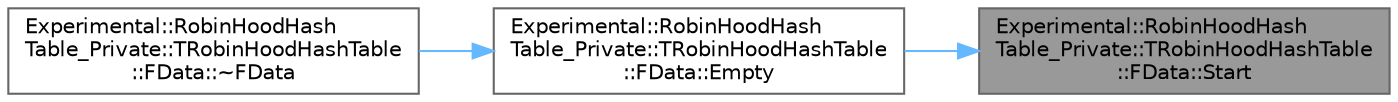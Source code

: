 digraph "Experimental::RobinHoodHashTable_Private::TRobinHoodHashTable::FData::Start"
{
 // INTERACTIVE_SVG=YES
 // LATEX_PDF_SIZE
  bgcolor="transparent";
  edge [fontname=Helvetica,fontsize=10,labelfontname=Helvetica,labelfontsize=10];
  node [fontname=Helvetica,fontsize=10,shape=box,height=0.2,width=0.4];
  rankdir="RL";
  Node1 [id="Node000001",label="Experimental::RobinHoodHash\lTable_Private::TRobinHoodHashTable\l::FData::Start",height=0.2,width=0.4,color="gray40", fillcolor="grey60", style="filled", fontcolor="black",tooltip=" "];
  Node1 -> Node2 [id="edge1_Node000001_Node000002",dir="back",color="steelblue1",style="solid",tooltip=" "];
  Node2 [id="Node000002",label="Experimental::RobinHoodHash\lTable_Private::TRobinHoodHashTable\l::FData::Empty",height=0.2,width=0.4,color="grey40", fillcolor="white", style="filled",URL="$de/d17/structExperimental_1_1RobinHoodHashTable__Private_1_1TRobinHoodHashTable_1_1FData.html#a8a301e8dd4ff082265c86b2d2157b15a",tooltip=" "];
  Node2 -> Node3 [id="edge2_Node000002_Node000003",dir="back",color="steelblue1",style="solid",tooltip=" "];
  Node3 [id="Node000003",label="Experimental::RobinHoodHash\lTable_Private::TRobinHoodHashTable\l::FData::~FData",height=0.2,width=0.4,color="grey40", fillcolor="white", style="filled",URL="$de/d17/structExperimental_1_1RobinHoodHashTable__Private_1_1TRobinHoodHashTable_1_1FData.html#adcef7c341b3d6310a0f9c8084ec1181d",tooltip=" "];
}
